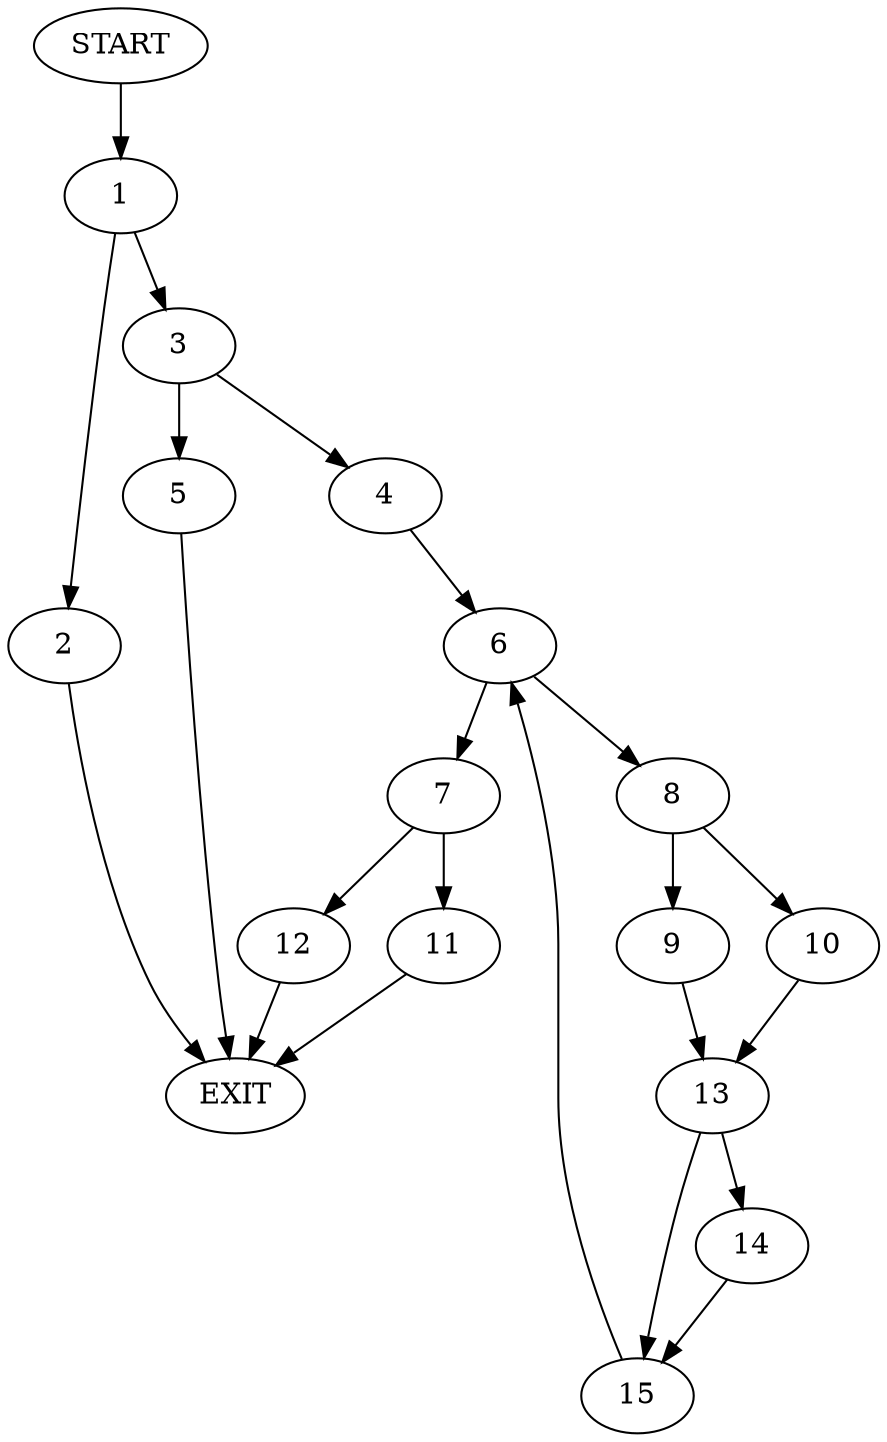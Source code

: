digraph {
0 [label="START"]
16 [label="EXIT"]
0 -> 1
1 -> 2
1 -> 3
3 -> 4
3 -> 5
2 -> 16
5 -> 16
4 -> 6
6 -> 7
6 -> 8
8 -> 9
8 -> 10
7 -> 11
7 -> 12
9 -> 13
10 -> 13
13 -> 14
13 -> 15
15 -> 6
14 -> 15
11 -> 16
12 -> 16
}

